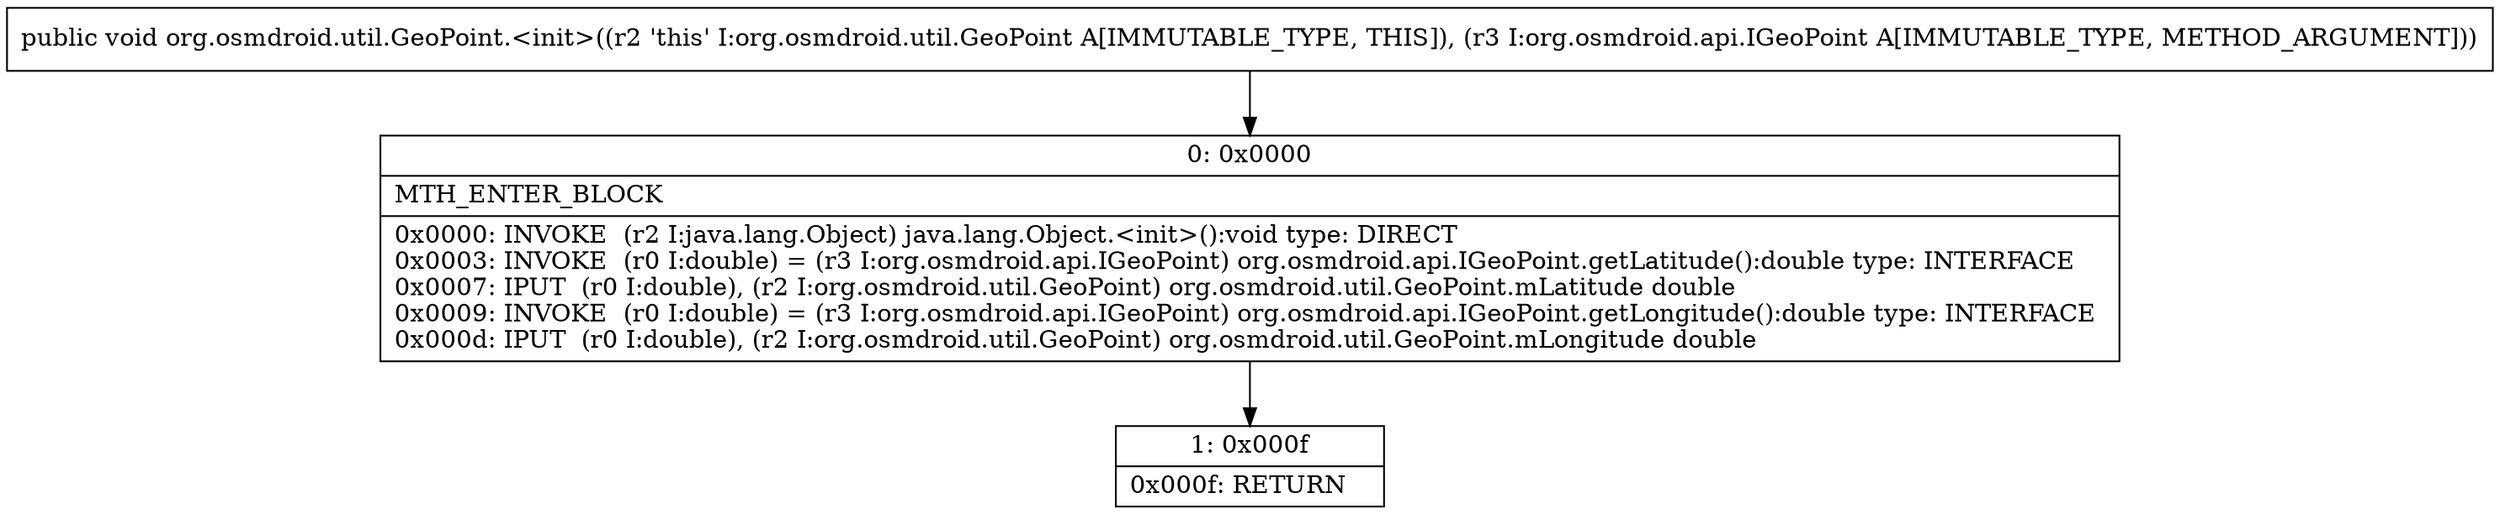 digraph "CFG fororg.osmdroid.util.GeoPoint.\<init\>(Lorg\/osmdroid\/api\/IGeoPoint;)V" {
Node_0 [shape=record,label="{0\:\ 0x0000|MTH_ENTER_BLOCK\l|0x0000: INVOKE  (r2 I:java.lang.Object) java.lang.Object.\<init\>():void type: DIRECT \l0x0003: INVOKE  (r0 I:double) = (r3 I:org.osmdroid.api.IGeoPoint) org.osmdroid.api.IGeoPoint.getLatitude():double type: INTERFACE \l0x0007: IPUT  (r0 I:double), (r2 I:org.osmdroid.util.GeoPoint) org.osmdroid.util.GeoPoint.mLatitude double \l0x0009: INVOKE  (r0 I:double) = (r3 I:org.osmdroid.api.IGeoPoint) org.osmdroid.api.IGeoPoint.getLongitude():double type: INTERFACE \l0x000d: IPUT  (r0 I:double), (r2 I:org.osmdroid.util.GeoPoint) org.osmdroid.util.GeoPoint.mLongitude double \l}"];
Node_1 [shape=record,label="{1\:\ 0x000f|0x000f: RETURN   \l}"];
MethodNode[shape=record,label="{public void org.osmdroid.util.GeoPoint.\<init\>((r2 'this' I:org.osmdroid.util.GeoPoint A[IMMUTABLE_TYPE, THIS]), (r3 I:org.osmdroid.api.IGeoPoint A[IMMUTABLE_TYPE, METHOD_ARGUMENT])) }"];
MethodNode -> Node_0;
Node_0 -> Node_1;
}

